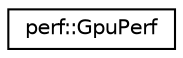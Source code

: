 digraph "Graphical Class Hierarchy"
{
 // LATEX_PDF_SIZE
  edge [fontname="Helvetica",fontsize="10",labelfontname="Helvetica",labelfontsize="10"];
  node [fontname="Helvetica",fontsize="10",shape=record];
  rankdir="LR";
  Node0 [label="perf::GpuPerf",height=0.2,width=0.4,color="black", fillcolor="white", style="filled",URL="$classperf_1_1_gpu_perf.html",tooltip=" "];
}
